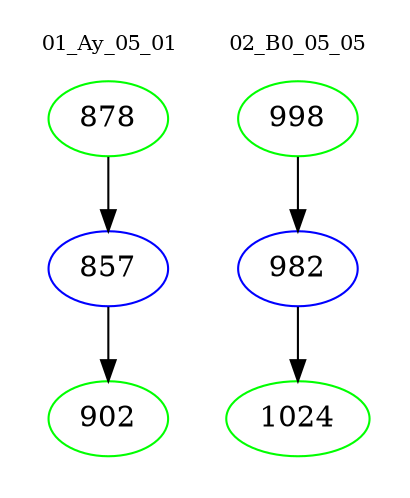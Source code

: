 digraph{
subgraph cluster_0 {
color = white
label = "01_Ay_05_01";
fontsize=10;
T0_878 [label="878", color="green"]
T0_878 -> T0_857 [color="black"]
T0_857 [label="857", color="blue"]
T0_857 -> T0_902 [color="black"]
T0_902 [label="902", color="green"]
}
subgraph cluster_1 {
color = white
label = "02_B0_05_05";
fontsize=10;
T1_998 [label="998", color="green"]
T1_998 -> T1_982 [color="black"]
T1_982 [label="982", color="blue"]
T1_982 -> T1_1024 [color="black"]
T1_1024 [label="1024", color="green"]
}
}
